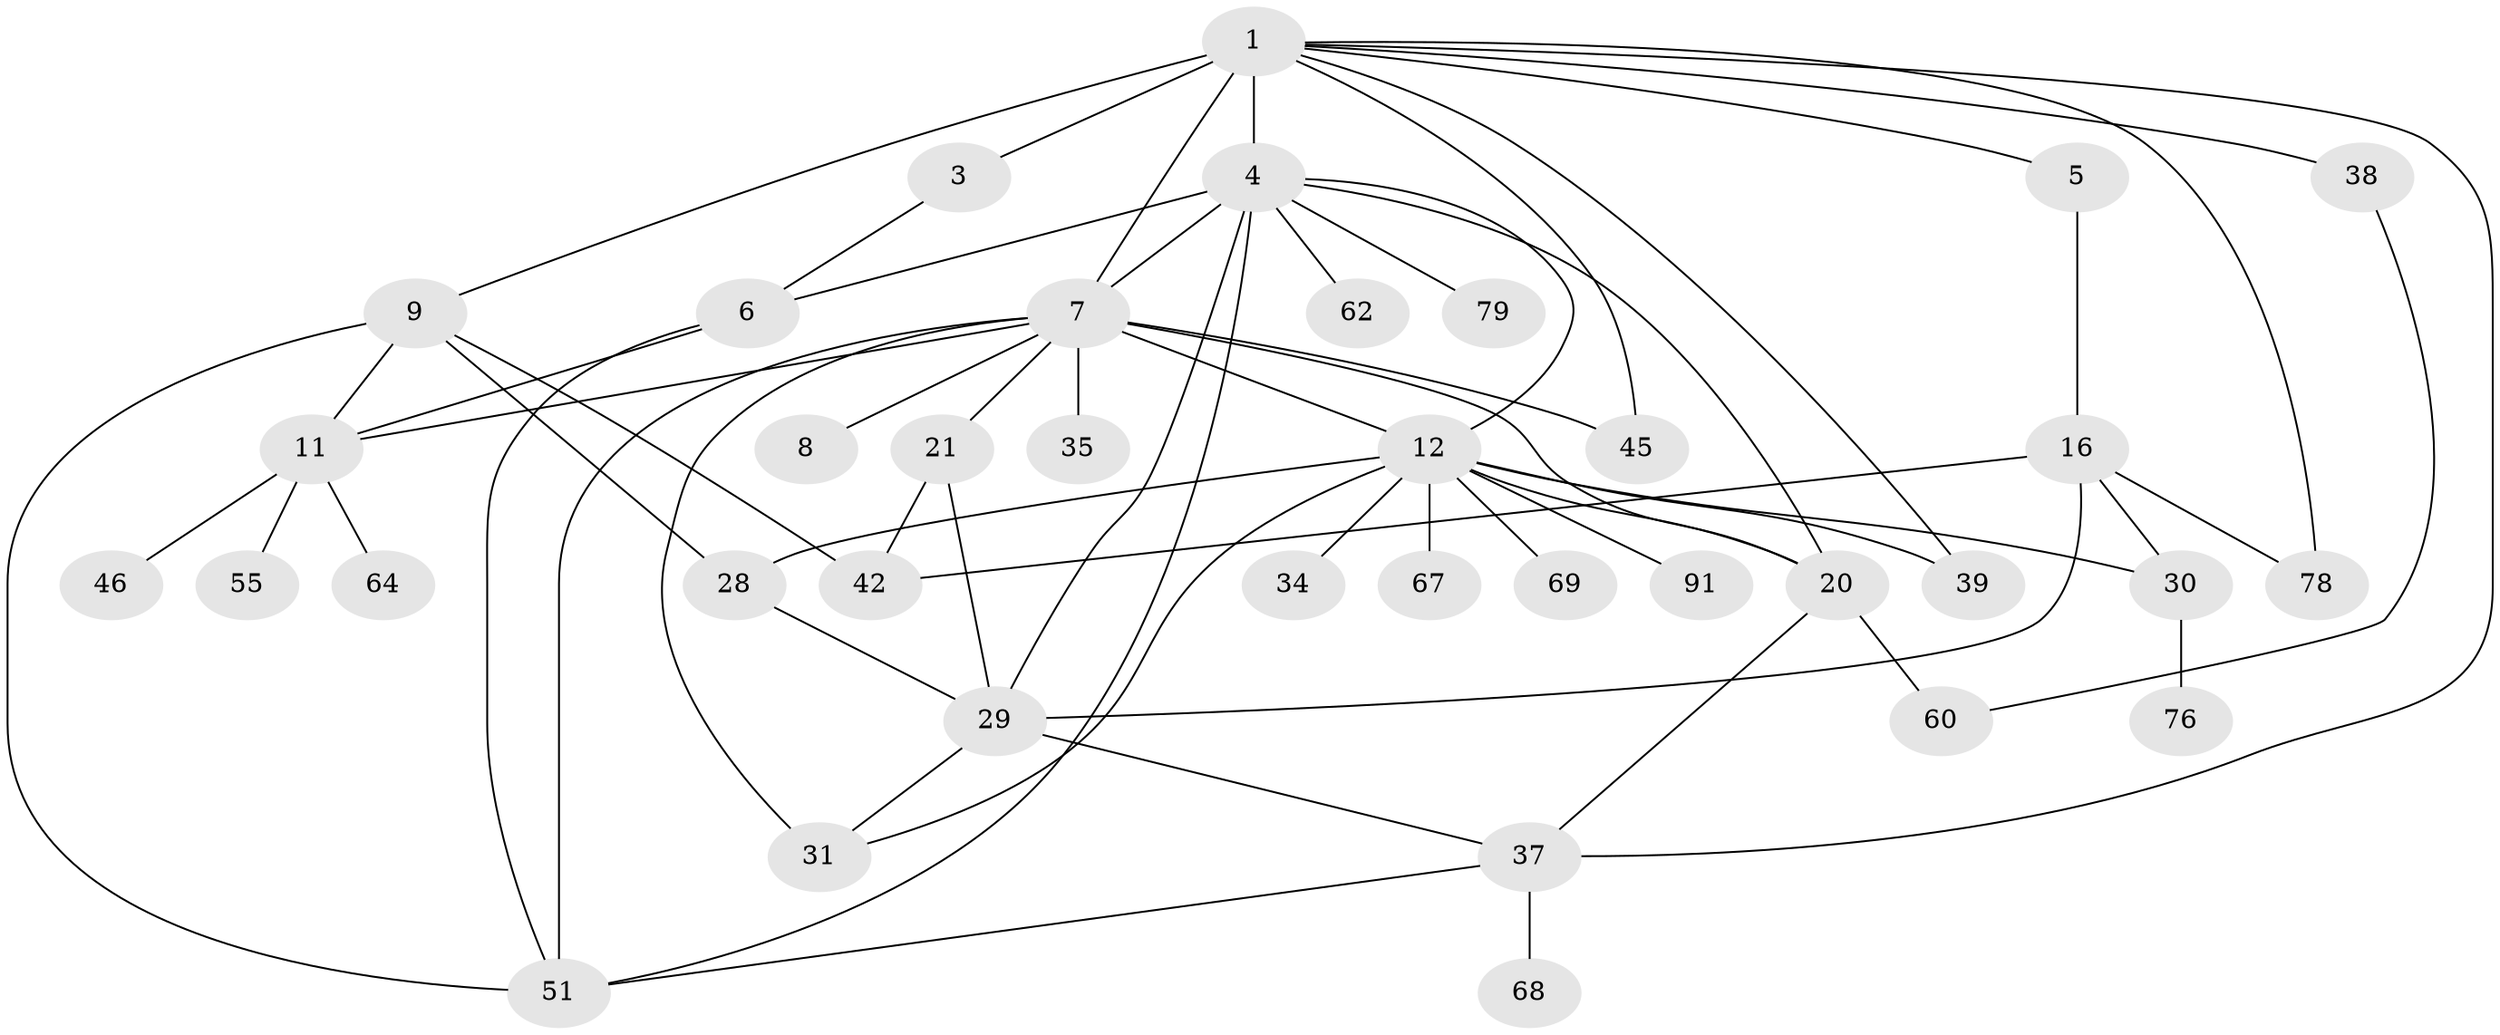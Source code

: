 // original degree distribution, {8: 0.010752688172043012, 6: 0.06451612903225806, 2: 0.26881720430107525, 4: 0.0967741935483871, 1: 0.26881720430107525, 3: 0.21505376344086022, 7: 0.021505376344086023, 5: 0.053763440860215055}
// Generated by graph-tools (version 1.1) at 2025/16/03/04/25 18:16:52]
// undirected, 37 vertices, 62 edges
graph export_dot {
graph [start="1"]
  node [color=gray90,style=filled];
  1 [super="+2+18"];
  3;
  4 [super="+15+89+40+17"];
  5;
  6;
  7 [super="+14+13"];
  8;
  9 [super="+10"];
  11;
  12 [super="+19+26+22+25"];
  16 [super="+85+74"];
  20 [super="+27+82"];
  21 [super="+24+65"];
  28 [super="+81"];
  29 [super="+44+57"];
  30;
  31 [super="+77+53"];
  34;
  35;
  37 [super="+48"];
  38 [super="+72"];
  39 [super="+70"];
  42;
  45 [super="+86+52"];
  46;
  51 [super="+54"];
  55 [super="+75"];
  60;
  62;
  64;
  67 [super="+88"];
  68;
  69;
  76;
  78;
  79;
  91;
  1 -- 4;
  1 -- 38;
  1 -- 78;
  1 -- 39;
  1 -- 3;
  1 -- 5;
  1 -- 7 [weight=4];
  1 -- 9;
  1 -- 45;
  1 -- 37;
  3 -- 6;
  4 -- 79;
  4 -- 51;
  4 -- 29;
  4 -- 20;
  4 -- 6;
  4 -- 12;
  4 -- 62;
  4 -- 7 [weight=2];
  5 -- 16;
  6 -- 11;
  6 -- 51;
  7 -- 8;
  7 -- 12;
  7 -- 35 [weight=2];
  7 -- 51;
  7 -- 21 [weight=2];
  7 -- 31 [weight=2];
  7 -- 20;
  7 -- 11;
  7 -- 45;
  9 -- 11;
  9 -- 51;
  9 -- 42;
  9 -- 28;
  11 -- 46;
  11 -- 55;
  11 -- 64;
  12 -- 30;
  12 -- 67 [weight=2];
  12 -- 69;
  12 -- 39;
  12 -- 34;
  12 -- 20;
  12 -- 91;
  12 -- 28;
  12 -- 31;
  16 -- 30;
  16 -- 78;
  16 -- 42;
  16 -- 29;
  20 -- 37;
  20 -- 60;
  21 -- 29;
  21 -- 42;
  28 -- 29;
  29 -- 31;
  29 -- 37;
  30 -- 76;
  37 -- 51;
  37 -- 68;
  38 -- 60;
}
